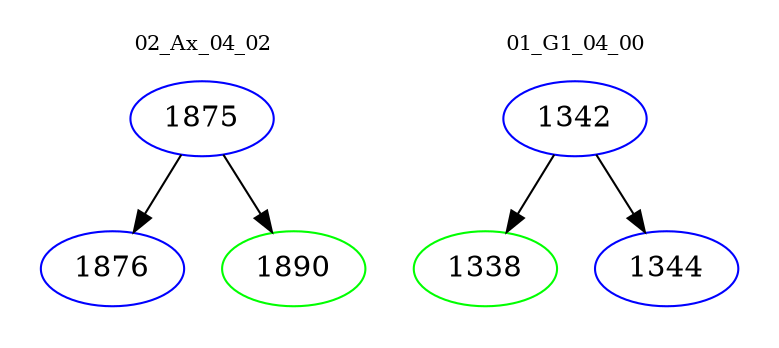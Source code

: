 digraph{
subgraph cluster_0 {
color = white
label = "02_Ax_04_02";
fontsize=10;
T0_1875 [label="1875", color="blue"]
T0_1875 -> T0_1876 [color="black"]
T0_1876 [label="1876", color="blue"]
T0_1875 -> T0_1890 [color="black"]
T0_1890 [label="1890", color="green"]
}
subgraph cluster_1 {
color = white
label = "01_G1_04_00";
fontsize=10;
T1_1342 [label="1342", color="blue"]
T1_1342 -> T1_1338 [color="black"]
T1_1338 [label="1338", color="green"]
T1_1342 -> T1_1344 [color="black"]
T1_1344 [label="1344", color="blue"]
}
}
